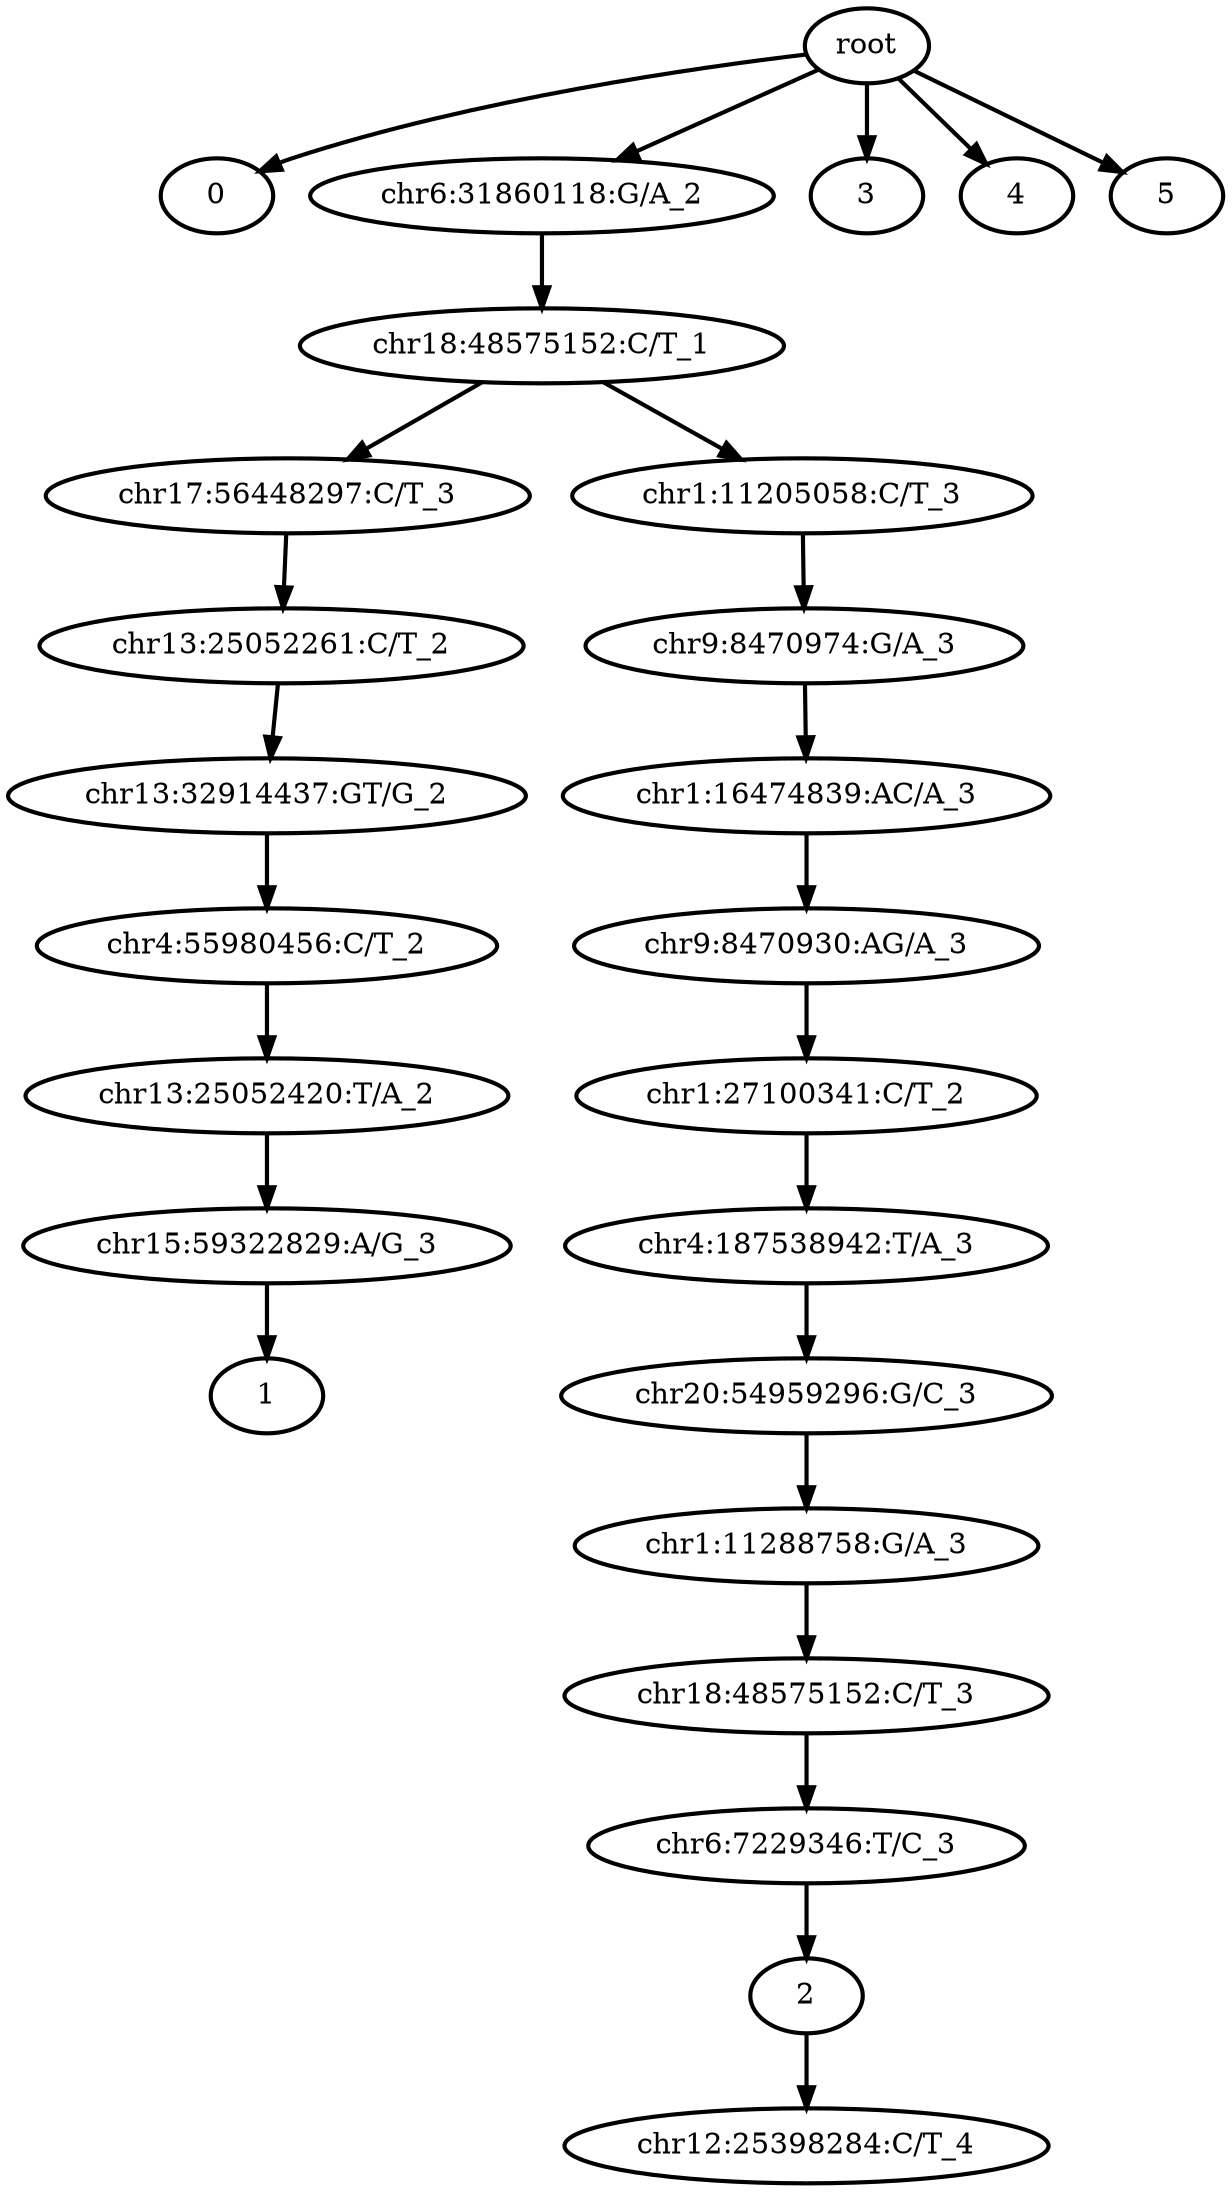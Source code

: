 digraph N {
	overlap="false"
	rankdir="TB"
	0 [label="root", style="bold"];
	1 [label="0", style="bold"];
	2 [label="chr6:31860118:G/A_2", style="bold"];
	3 [label="chr18:48575152:C/T_1", style="bold"];
	4 [label="chr17:56448297:C/T_3", style="bold"];
	5 [label="chr13:25052261:C/T_2", style="bold"];
	6 [label="chr13:32914437:GT/G_2", style="bold"];
	7 [label="chr4:55980456:C/T_2", style="bold"];
	8 [label="chr13:25052420:T/A_2", style="bold"];
	9 [label="chr15:59322829:A/G_3", style="bold"];
	10 [label="1", style="bold"];
	11 [label="chr1:11205058:C/T_3", style="bold"];
	12 [label="chr9:8470974:G/A_3", style="bold"];
	13 [label="chr1:16474839:AC/A_3", style="bold"];
	14 [label="chr9:8470930:AG/A_3", style="bold"];
	15 [label="chr1:27100341:C/T_2", style="bold"];
	16 [label="chr4:187538942:T/A_3", style="bold"];
	17 [label="chr20:54959296:G/C_3", style="bold"];
	18 [label="chr1:11288758:G/A_3", style="bold"];
	19 [label="chr18:48575152:C/T_3", style="bold"];
	20 [label="chr6:7229346:T/C_3", style="bold"];
	21 [label="2", style="bold"];
	22 [label="3", style="bold"];
	23 [label="4", style="bold"];
	24 [label="5", style="bold"];
	25 [label="chr12:25398284:C/T_4", style="bold"];
	0 -> 1 [style="bold"];
	0 -> 2 [style="bold"];
	0 -> 22 [style="bold"];
	0 -> 23 [style="bold"];
	0 -> 24 [style="bold"];
	2 -> 3 [style="bold"];
	3 -> 4 [style="bold"];
	3 -> 11 [style="bold"];
	4 -> 5 [style="bold"];
	5 -> 6 [style="bold"];
	6 -> 7 [style="bold"];
	7 -> 8 [style="bold"];
	8 -> 9 [style="bold"];
	9 -> 10 [style="bold"];
	11 -> 12 [style="bold"];
	12 -> 13 [style="bold"];
	13 -> 14 [style="bold"];
	14 -> 15 [style="bold"];
	15 -> 16 [style="bold"];
	16 -> 17 [style="bold"];
	17 -> 18 [style="bold"];
	18 -> 19 [style="bold"];
	19 -> 20 [style="bold"];
	20 -> 21 [style="bold"];
	21 -> 25 [style="bold"];
}